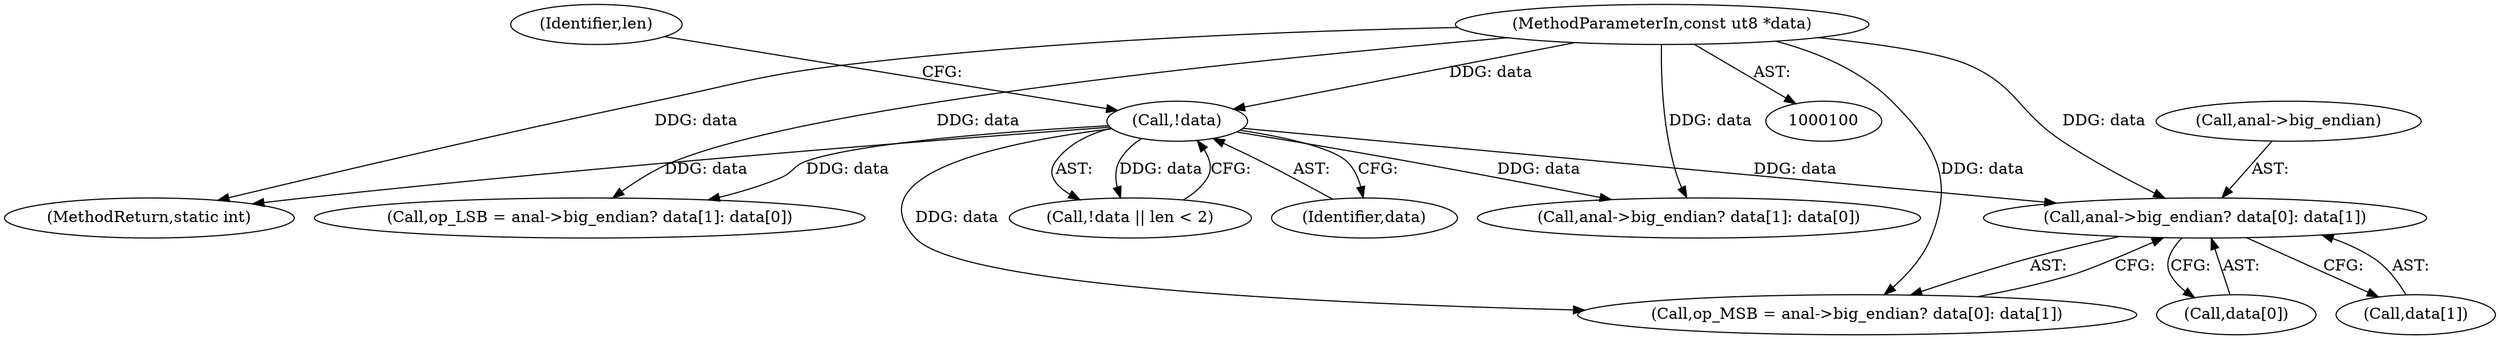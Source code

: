 digraph "0_radare2_77c47cf873dd55b396da60baa2ca83bbd39e4add@array" {
"1000162" [label="(Call,anal->big_endian? data[0]: data[1])"];
"1000112" [label="(Call,!data)"];
"1000104" [label="(MethodParameterIn,const ut8 *data)"];
"1000115" [label="(Identifier,len)"];
"1000166" [label="(Call,data[0])"];
"1000104" [label="(MethodParameterIn,const ut8 *data)"];
"1000111" [label="(Call,!data || len < 2)"];
"1000198" [label="(MethodReturn,static int)"];
"1000174" [label="(Call,anal->big_endian? data[1]: data[0])"];
"1000162" [label="(Call,anal->big_endian? data[0]: data[1])"];
"1000112" [label="(Call,!data)"];
"1000113" [label="(Identifier,data)"];
"1000163" [label="(Call,anal->big_endian)"];
"1000172" [label="(Call,op_LSB = anal->big_endian? data[1]: data[0])"];
"1000160" [label="(Call,op_MSB = anal->big_endian? data[0]: data[1])"];
"1000169" [label="(Call,data[1])"];
"1000162" -> "1000160"  [label="AST: "];
"1000162" -> "1000166"  [label="CFG: "];
"1000162" -> "1000169"  [label="CFG: "];
"1000163" -> "1000162"  [label="AST: "];
"1000166" -> "1000162"  [label="AST: "];
"1000169" -> "1000162"  [label="AST: "];
"1000160" -> "1000162"  [label="CFG: "];
"1000112" -> "1000162"  [label="DDG: data"];
"1000104" -> "1000162"  [label="DDG: data"];
"1000112" -> "1000111"  [label="AST: "];
"1000112" -> "1000113"  [label="CFG: "];
"1000113" -> "1000112"  [label="AST: "];
"1000115" -> "1000112"  [label="CFG: "];
"1000111" -> "1000112"  [label="CFG: "];
"1000112" -> "1000198"  [label="DDG: data"];
"1000112" -> "1000111"  [label="DDG: data"];
"1000104" -> "1000112"  [label="DDG: data"];
"1000112" -> "1000160"  [label="DDG: data"];
"1000112" -> "1000172"  [label="DDG: data"];
"1000112" -> "1000174"  [label="DDG: data"];
"1000104" -> "1000100"  [label="AST: "];
"1000104" -> "1000198"  [label="DDG: data"];
"1000104" -> "1000160"  [label="DDG: data"];
"1000104" -> "1000172"  [label="DDG: data"];
"1000104" -> "1000174"  [label="DDG: data"];
}
